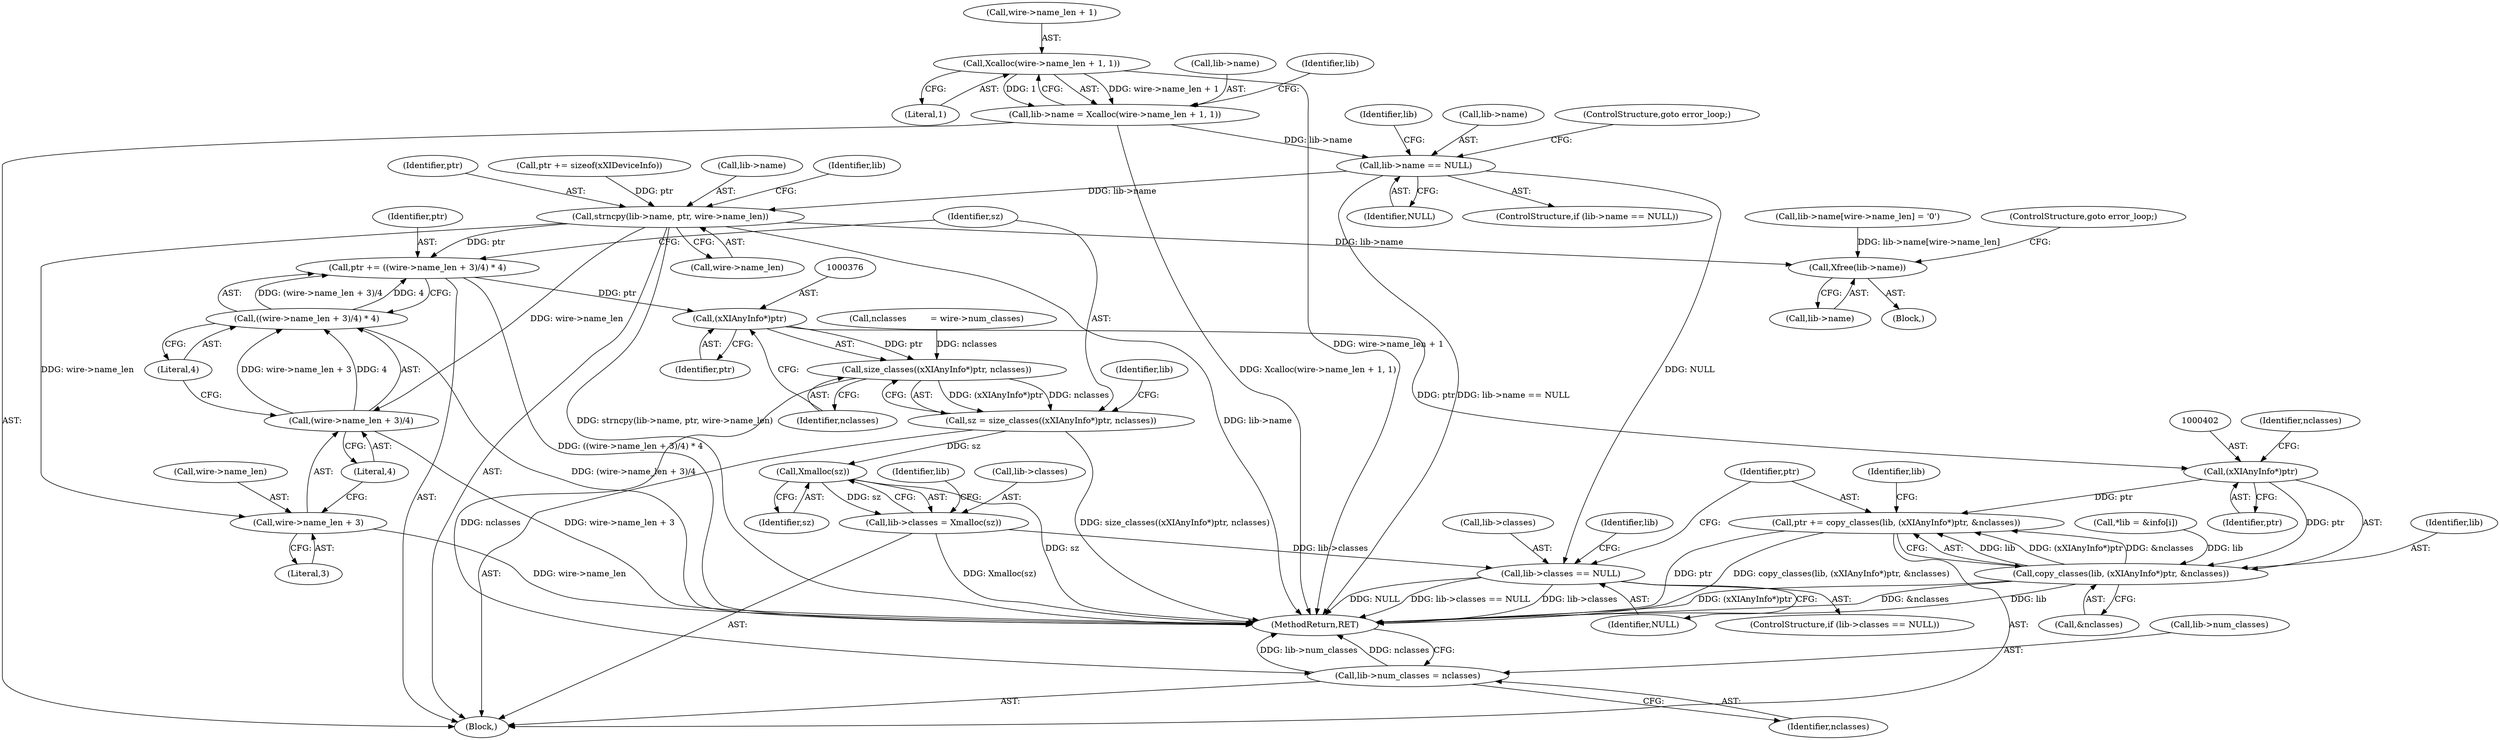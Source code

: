 digraph "0_libXi_19a9cd607de73947fcfb104682f203ffe4e1f4e5_2@API" {
"1000330" [label="(Call,Xcalloc(wire->name_len + 1, 1))"];
"1000326" [label="(Call,lib->name = Xcalloc(wire->name_len + 1, 1))"];
"1000338" [label="(Call,lib->name == NULL)"];
"1000344" [label="(Call,strncpy(lib->name, ptr, wire->name_len))"];
"1000361" [label="(Call,ptr += ((wire->name_len + 3)/4) * 4)"];
"1000375" [label="(Call,(xXIAnyInfo*)ptr)"];
"1000374" [label="(Call,size_classes((xXIAnyInfo*)ptr, nclasses))"];
"1000372" [label="(Call,sz = size_classes((xXIAnyInfo*)ptr, nclasses))"];
"1000383" [label="(Call,Xmalloc(sz))"];
"1000379" [label="(Call,lib->classes = Xmalloc(sz))"];
"1000386" [label="(Call,lib->classes == NULL)"];
"1000406" [label="(Call,lib->num_classes = nclasses)"];
"1000401" [label="(Call,(xXIAnyInfo*)ptr)"];
"1000397" [label="(Call,ptr += copy_classes(lib, (xXIAnyInfo*)ptr, &nclasses))"];
"1000399" [label="(Call,copy_classes(lib, (xXIAnyInfo*)ptr, &nclasses))"];
"1000364" [label="(Call,(wire->name_len + 3)/4)"];
"1000363" [label="(Call,((wire->name_len + 3)/4) * 4)"];
"1000365" [label="(Call,wire->name_len + 3)"];
"1000392" [label="(Call,Xfree(lib->name))"];
"1000361" [label="(Call,ptr += ((wire->name_len + 3)/4) * 4)"];
"1000330" [label="(Call,Xcalloc(wire->name_len + 1, 1))"];
"1000400" [label="(Identifier,lib)"];
"1000338" [label="(Call,lib->name == NULL)"];
"1000336" [label="(Literal,1)"];
"1000388" [label="(Identifier,lib)"];
"1000385" [label="(ControlStructure,if (lib->classes == NULL))"];
"1000378" [label="(Identifier,nclasses)"];
"1000348" [label="(Identifier,ptr)"];
"1000366" [label="(Call,wire->name_len)"];
"1000372" [label="(Call,sz = size_classes((xXIAnyInfo*)ptr, nclasses))"];
"1000313" [label="(Call,ptr += sizeof(xXIDeviceInfo))"];
"1000411" [label="(MethodReturn,RET)"];
"1000343" [label="(ControlStructure,goto error_loop;)"];
"1000342" [label="(Identifier,NULL)"];
"1000406" [label="(Call,lib->num_classes = nclasses)"];
"1000383" [label="(Call,Xmalloc(sz))"];
"1000390" [label="(Identifier,NULL)"];
"1000399" [label="(Call,copy_classes(lib, (xXIAnyInfo*)ptr, &nclasses))"];
"1000380" [label="(Call,lib->classes)"];
"1000386" [label="(Call,lib->classes == NULL)"];
"1000381" [label="(Identifier,lib)"];
"1000337" [label="(ControlStructure,if (lib->name == NULL))"];
"1000377" [label="(Identifier,ptr)"];
"1000344" [label="(Call,strncpy(lib->name, ptr, wire->name_len))"];
"1000327" [label="(Call,lib->name)"];
"1000408" [label="(Identifier,lib)"];
"1000369" [label="(Literal,3)"];
"1000392" [label="(Call,Xfree(lib->name))"];
"1000397" [label="(Call,ptr += copy_classes(lib, (xXIAnyInfo*)ptr, &nclasses))"];
"1000410" [label="(Identifier,nclasses)"];
"1000364" [label="(Call,(wire->name_len + 3)/4)"];
"1000345" [label="(Call,lib->name)"];
"1000374" [label="(Call,size_classes((xXIAnyInfo*)ptr, nclasses))"];
"1000363" [label="(Call,((wire->name_len + 3)/4) * 4)"];
"1000249" [label="(Call,nclasses         = wire->num_classes)"];
"1000375" [label="(Call,(xXIAnyInfo*)ptr)"];
"1000370" [label="(Literal,4)"];
"1000407" [label="(Call,lib->num_classes)"];
"1000405" [label="(Identifier,nclasses)"];
"1000384" [label="(Identifier,sz)"];
"1000106" [label="(Block,)"];
"1000387" [label="(Call,lib->classes)"];
"1000326" [label="(Call,lib->name = Xcalloc(wire->name_len + 1, 1))"];
"1000373" [label="(Identifier,sz)"];
"1000352" [label="(Call,lib->name[wire->name_len] = '\0')"];
"1000346" [label="(Identifier,lib)"];
"1000331" [label="(Call,wire->name_len + 1)"];
"1000371" [label="(Literal,4)"];
"1000362" [label="(Identifier,ptr)"];
"1000349" [label="(Call,wire->name_len)"];
"1000340" [label="(Identifier,lib)"];
"1000365" [label="(Call,wire->name_len + 3)"];
"1000398" [label="(Identifier,ptr)"];
"1000401" [label="(Call,(xXIAnyInfo*)ptr)"];
"1000396" [label="(ControlStructure,goto error_loop;)"];
"1000355" [label="(Identifier,lib)"];
"1000394" [label="(Identifier,lib)"];
"1000404" [label="(Call,&nclasses)"];
"1000393" [label="(Call,lib->name)"];
"1000270" [label="(Call,*lib = &info[i])"];
"1000339" [label="(Call,lib->name)"];
"1000379" [label="(Call,lib->classes = Xmalloc(sz))"];
"1000403" [label="(Identifier,ptr)"];
"1000391" [label="(Block,)"];
"1000330" -> "1000326"  [label="AST: "];
"1000330" -> "1000336"  [label="CFG: "];
"1000331" -> "1000330"  [label="AST: "];
"1000336" -> "1000330"  [label="AST: "];
"1000326" -> "1000330"  [label="CFG: "];
"1000330" -> "1000411"  [label="DDG: wire->name_len + 1"];
"1000330" -> "1000326"  [label="DDG: wire->name_len + 1"];
"1000330" -> "1000326"  [label="DDG: 1"];
"1000326" -> "1000106"  [label="AST: "];
"1000327" -> "1000326"  [label="AST: "];
"1000340" -> "1000326"  [label="CFG: "];
"1000326" -> "1000411"  [label="DDG: Xcalloc(wire->name_len + 1, 1)"];
"1000326" -> "1000338"  [label="DDG: lib->name"];
"1000338" -> "1000337"  [label="AST: "];
"1000338" -> "1000342"  [label="CFG: "];
"1000339" -> "1000338"  [label="AST: "];
"1000342" -> "1000338"  [label="AST: "];
"1000343" -> "1000338"  [label="CFG: "];
"1000346" -> "1000338"  [label="CFG: "];
"1000338" -> "1000411"  [label="DDG: lib->name == NULL"];
"1000338" -> "1000344"  [label="DDG: lib->name"];
"1000338" -> "1000386"  [label="DDG: NULL"];
"1000344" -> "1000106"  [label="AST: "];
"1000344" -> "1000349"  [label="CFG: "];
"1000345" -> "1000344"  [label="AST: "];
"1000348" -> "1000344"  [label="AST: "];
"1000349" -> "1000344"  [label="AST: "];
"1000355" -> "1000344"  [label="CFG: "];
"1000344" -> "1000411"  [label="DDG: strncpy(lib->name, ptr, wire->name_len)"];
"1000344" -> "1000411"  [label="DDG: lib->name"];
"1000313" -> "1000344"  [label="DDG: ptr"];
"1000344" -> "1000361"  [label="DDG: ptr"];
"1000344" -> "1000364"  [label="DDG: wire->name_len"];
"1000344" -> "1000365"  [label="DDG: wire->name_len"];
"1000344" -> "1000392"  [label="DDG: lib->name"];
"1000361" -> "1000106"  [label="AST: "];
"1000361" -> "1000363"  [label="CFG: "];
"1000362" -> "1000361"  [label="AST: "];
"1000363" -> "1000361"  [label="AST: "];
"1000373" -> "1000361"  [label="CFG: "];
"1000361" -> "1000411"  [label="DDG: ((wire->name_len + 3)/4) * 4"];
"1000363" -> "1000361"  [label="DDG: (wire->name_len + 3)/4"];
"1000363" -> "1000361"  [label="DDG: 4"];
"1000361" -> "1000375"  [label="DDG: ptr"];
"1000375" -> "1000374"  [label="AST: "];
"1000375" -> "1000377"  [label="CFG: "];
"1000376" -> "1000375"  [label="AST: "];
"1000377" -> "1000375"  [label="AST: "];
"1000378" -> "1000375"  [label="CFG: "];
"1000375" -> "1000374"  [label="DDG: ptr"];
"1000375" -> "1000401"  [label="DDG: ptr"];
"1000374" -> "1000372"  [label="AST: "];
"1000374" -> "1000378"  [label="CFG: "];
"1000378" -> "1000374"  [label="AST: "];
"1000372" -> "1000374"  [label="CFG: "];
"1000374" -> "1000372"  [label="DDG: (xXIAnyInfo*)ptr"];
"1000374" -> "1000372"  [label="DDG: nclasses"];
"1000249" -> "1000374"  [label="DDG: nclasses"];
"1000374" -> "1000406"  [label="DDG: nclasses"];
"1000372" -> "1000106"  [label="AST: "];
"1000373" -> "1000372"  [label="AST: "];
"1000381" -> "1000372"  [label="CFG: "];
"1000372" -> "1000411"  [label="DDG: size_classes((xXIAnyInfo*)ptr, nclasses)"];
"1000372" -> "1000383"  [label="DDG: sz"];
"1000383" -> "1000379"  [label="AST: "];
"1000383" -> "1000384"  [label="CFG: "];
"1000384" -> "1000383"  [label="AST: "];
"1000379" -> "1000383"  [label="CFG: "];
"1000383" -> "1000411"  [label="DDG: sz"];
"1000383" -> "1000379"  [label="DDG: sz"];
"1000379" -> "1000106"  [label="AST: "];
"1000380" -> "1000379"  [label="AST: "];
"1000388" -> "1000379"  [label="CFG: "];
"1000379" -> "1000411"  [label="DDG: Xmalloc(sz)"];
"1000379" -> "1000386"  [label="DDG: lib->classes"];
"1000386" -> "1000385"  [label="AST: "];
"1000386" -> "1000390"  [label="CFG: "];
"1000387" -> "1000386"  [label="AST: "];
"1000390" -> "1000386"  [label="AST: "];
"1000394" -> "1000386"  [label="CFG: "];
"1000398" -> "1000386"  [label="CFG: "];
"1000386" -> "1000411"  [label="DDG: lib->classes"];
"1000386" -> "1000411"  [label="DDG: NULL"];
"1000386" -> "1000411"  [label="DDG: lib->classes == NULL"];
"1000406" -> "1000106"  [label="AST: "];
"1000406" -> "1000410"  [label="CFG: "];
"1000407" -> "1000406"  [label="AST: "];
"1000410" -> "1000406"  [label="AST: "];
"1000411" -> "1000406"  [label="CFG: "];
"1000406" -> "1000411"  [label="DDG: lib->num_classes"];
"1000406" -> "1000411"  [label="DDG: nclasses"];
"1000401" -> "1000399"  [label="AST: "];
"1000401" -> "1000403"  [label="CFG: "];
"1000402" -> "1000401"  [label="AST: "];
"1000403" -> "1000401"  [label="AST: "];
"1000405" -> "1000401"  [label="CFG: "];
"1000401" -> "1000397"  [label="DDG: ptr"];
"1000401" -> "1000399"  [label="DDG: ptr"];
"1000397" -> "1000106"  [label="AST: "];
"1000397" -> "1000399"  [label="CFG: "];
"1000398" -> "1000397"  [label="AST: "];
"1000399" -> "1000397"  [label="AST: "];
"1000408" -> "1000397"  [label="CFG: "];
"1000397" -> "1000411"  [label="DDG: ptr"];
"1000397" -> "1000411"  [label="DDG: copy_classes(lib, (xXIAnyInfo*)ptr, &nclasses)"];
"1000399" -> "1000397"  [label="DDG: lib"];
"1000399" -> "1000397"  [label="DDG: (xXIAnyInfo*)ptr"];
"1000399" -> "1000397"  [label="DDG: &nclasses"];
"1000399" -> "1000404"  [label="CFG: "];
"1000400" -> "1000399"  [label="AST: "];
"1000404" -> "1000399"  [label="AST: "];
"1000399" -> "1000411"  [label="DDG: (xXIAnyInfo*)ptr"];
"1000399" -> "1000411"  [label="DDG: &nclasses"];
"1000399" -> "1000411"  [label="DDG: lib"];
"1000270" -> "1000399"  [label="DDG: lib"];
"1000364" -> "1000363"  [label="AST: "];
"1000364" -> "1000370"  [label="CFG: "];
"1000365" -> "1000364"  [label="AST: "];
"1000370" -> "1000364"  [label="AST: "];
"1000371" -> "1000364"  [label="CFG: "];
"1000364" -> "1000411"  [label="DDG: wire->name_len + 3"];
"1000364" -> "1000363"  [label="DDG: wire->name_len + 3"];
"1000364" -> "1000363"  [label="DDG: 4"];
"1000363" -> "1000371"  [label="CFG: "];
"1000371" -> "1000363"  [label="AST: "];
"1000363" -> "1000411"  [label="DDG: (wire->name_len + 3)/4"];
"1000365" -> "1000369"  [label="CFG: "];
"1000366" -> "1000365"  [label="AST: "];
"1000369" -> "1000365"  [label="AST: "];
"1000370" -> "1000365"  [label="CFG: "];
"1000365" -> "1000411"  [label="DDG: wire->name_len"];
"1000392" -> "1000391"  [label="AST: "];
"1000392" -> "1000393"  [label="CFG: "];
"1000393" -> "1000392"  [label="AST: "];
"1000396" -> "1000392"  [label="CFG: "];
"1000352" -> "1000392"  [label="DDG: lib->name[wire->name_len]"];
}
